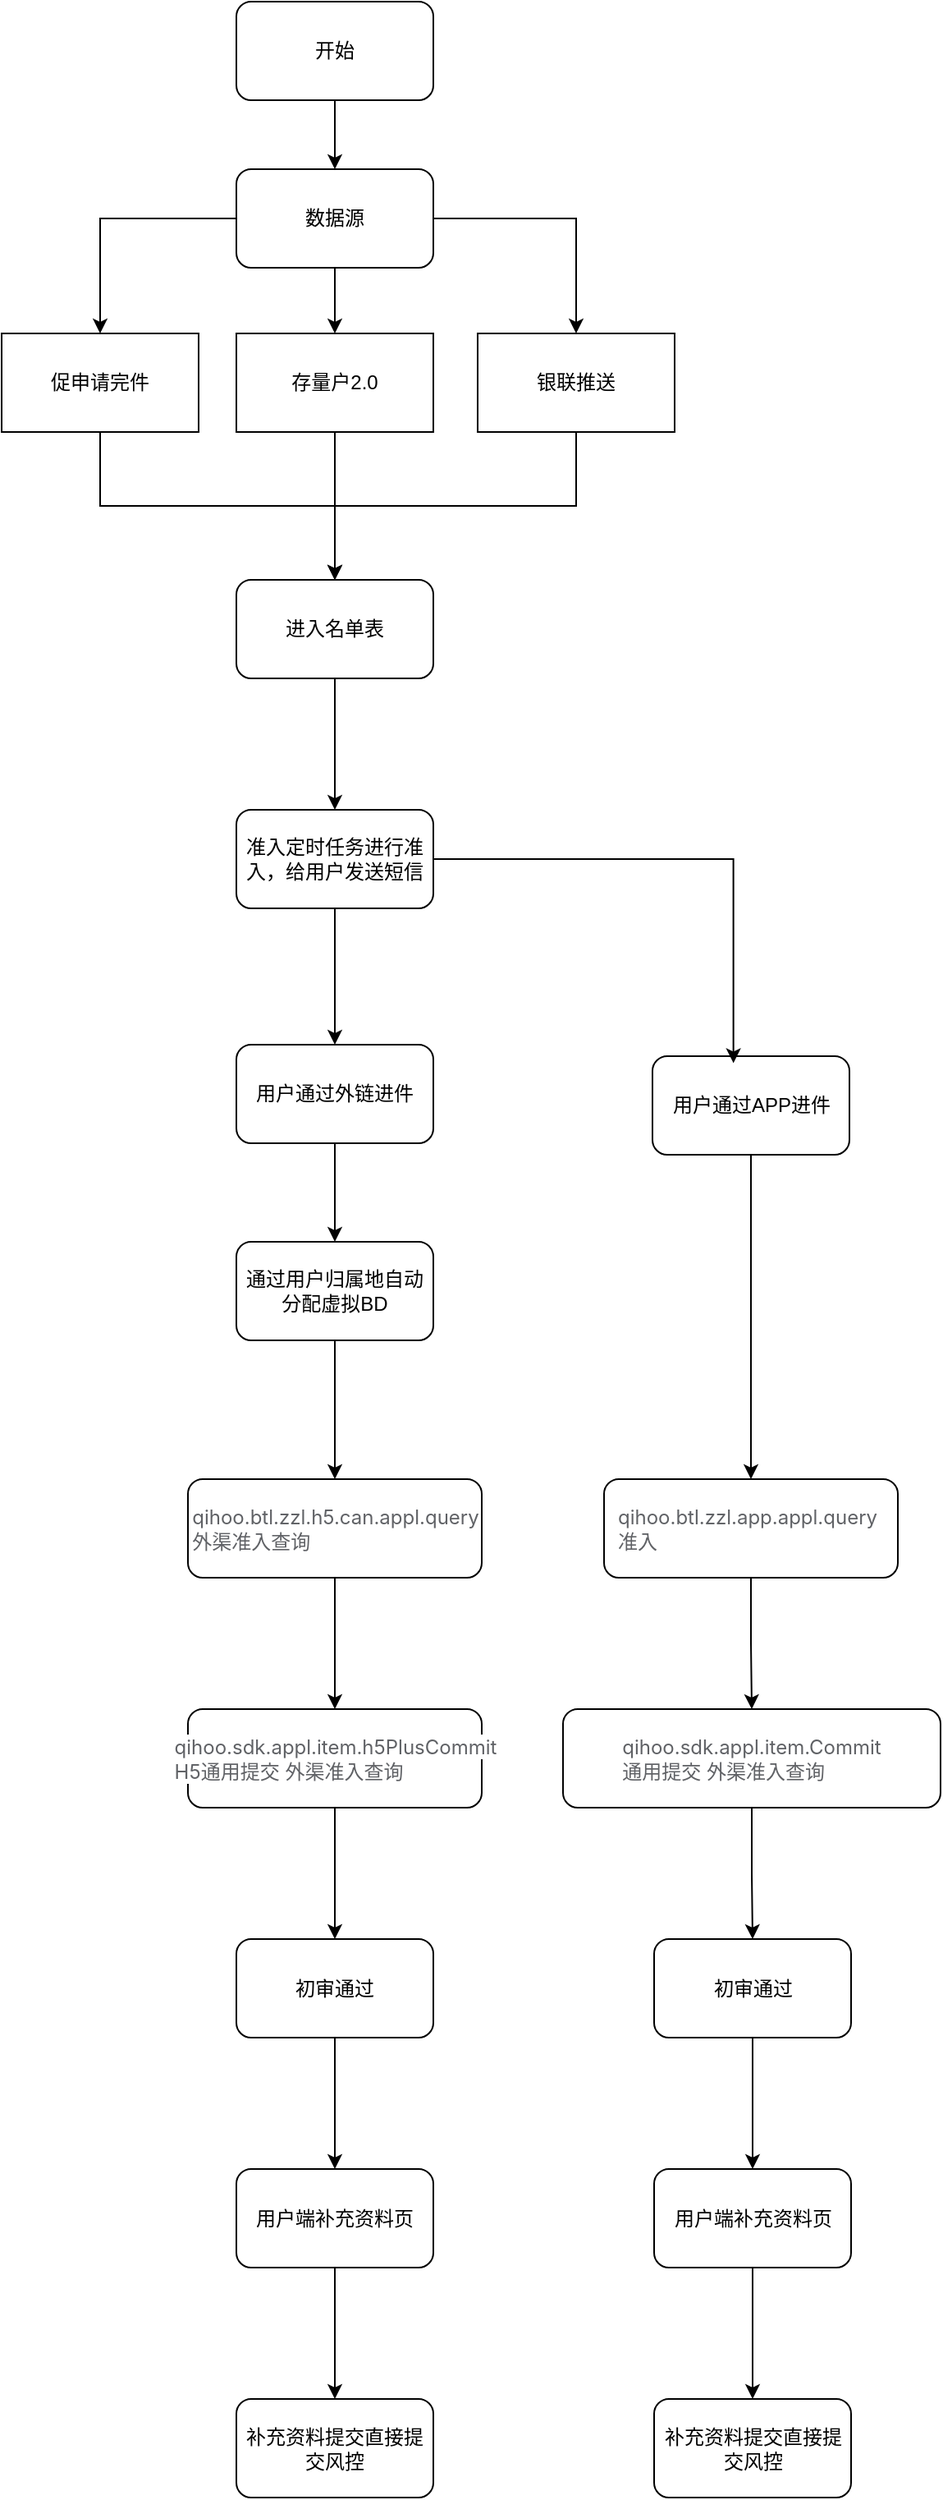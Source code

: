 <mxfile version="24.8.4">
  <diagram name="第 1 页" id="A0777vek0j0JSKXQK9_4">
    <mxGraphModel dx="1318" dy="2015" grid="1" gridSize="10" guides="1" tooltips="1" connect="1" arrows="1" fold="1" page="1" pageScale="1" pageWidth="827" pageHeight="1169" math="0" shadow="0">
      <root>
        <mxCell id="0" />
        <mxCell id="1" parent="0" />
        <mxCell id="Cu_a6kPjpPEJnt5boz2_-23" style="edgeStyle=orthogonalEdgeStyle;rounded=0;orthogonalLoop=1;jettySize=auto;html=1;exitX=0.5;exitY=1;exitDx=0;exitDy=0;entryX=0.5;entryY=0;entryDx=0;entryDy=0;" edge="1" parent="1" source="5QuEPFjCGACMdQFPJvil-6" target="5QuEPFjCGACMdQFPJvil-15">
          <mxGeometry relative="1" as="geometry" />
        </mxCell>
        <mxCell id="5QuEPFjCGACMdQFPJvil-6" value="银联推送" style="rounded=0;whiteSpace=wrap;html=1;" parent="1" vertex="1">
          <mxGeometry x="538" y="130" width="120" height="60" as="geometry" />
        </mxCell>
        <mxCell id="Cu_a6kPjpPEJnt5boz2_-13" value="" style="edgeStyle=orthogonalEdgeStyle;rounded=0;orthogonalLoop=1;jettySize=auto;html=1;" edge="1" parent="1" source="5QuEPFjCGACMdQFPJvil-15" target="Cu_a6kPjpPEJnt5boz2_-12">
          <mxGeometry relative="1" as="geometry" />
        </mxCell>
        <mxCell id="5QuEPFjCGACMdQFPJvil-15" value="进入名单表" style="rounded=1;whiteSpace=wrap;html=1;" parent="1" vertex="1">
          <mxGeometry x="391" y="280" width="120" height="60" as="geometry" />
        </mxCell>
        <mxCell id="5QuEPFjCGACMdQFPJvil-21" value="" style="edgeStyle=orthogonalEdgeStyle;rounded=0;orthogonalLoop=1;jettySize=auto;html=1;" parent="1" source="5QuEPFjCGACMdQFPJvil-19" target="5QuEPFjCGACMdQFPJvil-20" edge="1">
          <mxGeometry relative="1" as="geometry" />
        </mxCell>
        <mxCell id="5QuEPFjCGACMdQFPJvil-19" value="通过用户归属地自动分配虚拟BD" style="rounded=1;whiteSpace=wrap;html=1;" parent="1" vertex="1">
          <mxGeometry x="391" y="683" width="120" height="60" as="geometry" />
        </mxCell>
        <mxCell id="Cu_a6kPjpPEJnt5boz2_-2" value="" style="edgeStyle=orthogonalEdgeStyle;rounded=0;orthogonalLoop=1;jettySize=auto;html=1;" edge="1" parent="1" source="5QuEPFjCGACMdQFPJvil-20" target="Cu_a6kPjpPEJnt5boz2_-1">
          <mxGeometry relative="1" as="geometry" />
        </mxCell>
        <mxCell id="5QuEPFjCGACMdQFPJvil-20" value="&lt;span style=&quot;color: rgb(96, 98, 102); font-family: -apple-system, BlinkMacSystemFont, &amp;quot;Segoe UI&amp;quot;, &amp;quot;PingFang SC&amp;quot;, &amp;quot;Hiragino Sans GB&amp;quot;, &amp;quot;Microsoft YaHei&amp;quot;, &amp;quot;Helvetica Neue&amp;quot;, Helvetica, Arial, sans-serif, &amp;quot;Apple Color Emoji&amp;quot;, &amp;quot;Segoe UI Emoji&amp;quot;, &amp;quot;Segoe UI Symbol&amp;quot;; text-align: left; white-space-collapse: preserve; background-color: rgb(255, 255, 255);&quot;&gt;qihoo.btl.zzl.h5.can.appl.query&lt;/span&gt;&lt;div style=&quot;text-align: left;&quot;&gt;&lt;font face=&quot;-apple-system, BlinkMacSystemFont, Segoe UI, PingFang SC, Hiragino Sans GB, Microsoft YaHei, Helvetica Neue, Helvetica, Arial, sans-serif, Apple Color Emoji, Segoe UI Emoji, Segoe UI Symbol&quot; color=&quot;#606266&quot;&gt;&lt;span style=&quot;white-space-collapse: preserve; background-color: rgb(255, 255, 255);&quot;&gt;外渠准入查询&lt;/span&gt;&lt;/font&gt;&lt;/div&gt;" style="whiteSpace=wrap;html=1;rounded=1;" parent="1" vertex="1">
          <mxGeometry x="361.5" y="827.5" width="179" height="60" as="geometry" />
        </mxCell>
        <mxCell id="Cu_a6kPjpPEJnt5boz2_-4" value="" style="edgeStyle=orthogonalEdgeStyle;rounded=0;orthogonalLoop=1;jettySize=auto;html=1;" edge="1" parent="1" source="Cu_a6kPjpPEJnt5boz2_-1" target="Cu_a6kPjpPEJnt5boz2_-3">
          <mxGeometry relative="1" as="geometry" />
        </mxCell>
        <mxCell id="Cu_a6kPjpPEJnt5boz2_-1" value="&lt;div style=&quot;text-align: left;&quot;&gt;&lt;span style=&quot;color: rgb(96, 98, 102); font-family: -apple-system, BlinkMacSystemFont, &amp;quot;Segoe UI&amp;quot;, &amp;quot;PingFang SC&amp;quot;, &amp;quot;Hiragino Sans GB&amp;quot;, &amp;quot;Microsoft YaHei&amp;quot;, &amp;quot;Helvetica Neue&amp;quot;, Helvetica, Arial, sans-serif, &amp;quot;Apple Color Emoji&amp;quot;, &amp;quot;Segoe UI Emoji&amp;quot;, &amp;quot;Segoe UI Symbol&amp;quot;; white-space-collapse: preserve; background-color: rgb(255, 255, 255);&quot;&gt;qihoo.sdk.appl.item.h5PlusCommit&lt;/span&gt;&lt;/div&gt;&lt;div style=&quot;text-align: left;&quot;&gt;&lt;font face=&quot;-apple-system, BlinkMacSystemFont, Segoe UI, PingFang SC, Hiragino Sans GB, Microsoft YaHei, Helvetica Neue, Helvetica, Arial, sans-serif, Apple Color Emoji, Segoe UI Emoji, Segoe UI Symbol&quot; color=&quot;#606266&quot;&gt;&lt;span style=&quot;white-space-collapse: preserve; background-color: rgb(255, 255, 255);&quot;&gt;&lt;font class=&quot;__Cici__translate__ __Cici_translate_similar_text_content__&quot;&gt;H5通用提交 &lt;font style=&quot;display: inline-block;&quot; class=&quot;__Cici_translate_translated_inject_node__&quot;&gt;&lt;span&gt;外渠准入查询&lt;/span&gt;&lt;/font&gt;&lt;/font&gt;&lt;/span&gt;&lt;/font&gt;&lt;/div&gt;" style="whiteSpace=wrap;html=1;rounded=1;" vertex="1" parent="1">
          <mxGeometry x="361.5" y="967.5" width="179" height="60" as="geometry" />
        </mxCell>
        <mxCell id="Cu_a6kPjpPEJnt5boz2_-6" value="" style="edgeStyle=orthogonalEdgeStyle;rounded=0;orthogonalLoop=1;jettySize=auto;html=1;" edge="1" parent="1" source="Cu_a6kPjpPEJnt5boz2_-3" target="Cu_a6kPjpPEJnt5boz2_-5">
          <mxGeometry relative="1" as="geometry" />
        </mxCell>
        <mxCell id="Cu_a6kPjpPEJnt5boz2_-3" value="初审通过" style="whiteSpace=wrap;html=1;rounded=1;" vertex="1" parent="1">
          <mxGeometry x="391" y="1107.5" width="120" height="60" as="geometry" />
        </mxCell>
        <mxCell id="Cu_a6kPjpPEJnt5boz2_-8" value="" style="edgeStyle=orthogonalEdgeStyle;rounded=0;orthogonalLoop=1;jettySize=auto;html=1;" edge="1" parent="1" source="Cu_a6kPjpPEJnt5boz2_-5" target="Cu_a6kPjpPEJnt5boz2_-7">
          <mxGeometry relative="1" as="geometry" />
        </mxCell>
        <mxCell id="Cu_a6kPjpPEJnt5boz2_-5" value="用户端补充资料页" style="whiteSpace=wrap;html=1;rounded=1;" vertex="1" parent="1">
          <mxGeometry x="391" y="1247.5" width="120" height="60" as="geometry" />
        </mxCell>
        <mxCell id="Cu_a6kPjpPEJnt5boz2_-7" value="补充资料提交直接提交风控" style="whiteSpace=wrap;html=1;rounded=1;" vertex="1" parent="1">
          <mxGeometry x="391" y="1387.5" width="120" height="60" as="geometry" />
        </mxCell>
        <mxCell id="Cu_a6kPjpPEJnt5boz2_-16" value="" style="edgeStyle=orthogonalEdgeStyle;rounded=0;orthogonalLoop=1;jettySize=auto;html=1;" edge="1" parent="1" source="Cu_a6kPjpPEJnt5boz2_-12" target="Cu_a6kPjpPEJnt5boz2_-15">
          <mxGeometry relative="1" as="geometry" />
        </mxCell>
        <mxCell id="Cu_a6kPjpPEJnt5boz2_-12" value="准入定时任务进行准入，给用户发送短信" style="whiteSpace=wrap;html=1;rounded=1;" vertex="1" parent="1">
          <mxGeometry x="391" y="420" width="120" height="60" as="geometry" />
        </mxCell>
        <mxCell id="Cu_a6kPjpPEJnt5boz2_-24" style="edgeStyle=orthogonalEdgeStyle;rounded=0;orthogonalLoop=1;jettySize=auto;html=1;exitX=0.5;exitY=1;exitDx=0;exitDy=0;entryX=0.5;entryY=0;entryDx=0;entryDy=0;" edge="1" parent="1" source="Cu_a6kPjpPEJnt5boz2_-15" target="5QuEPFjCGACMdQFPJvil-19">
          <mxGeometry relative="1" as="geometry" />
        </mxCell>
        <mxCell id="Cu_a6kPjpPEJnt5boz2_-15" value="用户通过外链进件" style="whiteSpace=wrap;html=1;rounded=1;" vertex="1" parent="1">
          <mxGeometry x="391" y="563" width="120" height="60" as="geometry" />
        </mxCell>
        <mxCell id="Cu_a6kPjpPEJnt5boz2_-20" style="edgeStyle=orthogonalEdgeStyle;rounded=0;orthogonalLoop=1;jettySize=auto;html=1;exitX=0.5;exitY=1;exitDx=0;exitDy=0;entryX=0.5;entryY=0;entryDx=0;entryDy=0;" edge="1" parent="1" source="Cu_a6kPjpPEJnt5boz2_-19" target="5QuEPFjCGACMdQFPJvil-15">
          <mxGeometry relative="1" as="geometry" />
        </mxCell>
        <mxCell id="Cu_a6kPjpPEJnt5boz2_-19" value="存量户2.0" style="rounded=0;whiteSpace=wrap;html=1;" vertex="1" parent="1">
          <mxGeometry x="391" y="130" width="120" height="60" as="geometry" />
        </mxCell>
        <mxCell id="Cu_a6kPjpPEJnt5boz2_-22" style="edgeStyle=orthogonalEdgeStyle;rounded=0;orthogonalLoop=1;jettySize=auto;html=1;exitX=0.5;exitY=1;exitDx=0;exitDy=0;entryX=0.5;entryY=0;entryDx=0;entryDy=0;" edge="1" parent="1" source="Cu_a6kPjpPEJnt5boz2_-21" target="5QuEPFjCGACMdQFPJvil-15">
          <mxGeometry relative="1" as="geometry" />
        </mxCell>
        <mxCell id="Cu_a6kPjpPEJnt5boz2_-21" value="促申请完件" style="rounded=0;whiteSpace=wrap;html=1;" vertex="1" parent="1">
          <mxGeometry x="248" y="130" width="120" height="60" as="geometry" />
        </mxCell>
        <mxCell id="Cu_a6kPjpPEJnt5boz2_-28" value="" style="edgeStyle=orthogonalEdgeStyle;rounded=0;orthogonalLoop=1;jettySize=auto;html=1;" edge="1" parent="1" source="Cu_a6kPjpPEJnt5boz2_-25" target="Cu_a6kPjpPEJnt5boz2_-27">
          <mxGeometry relative="1" as="geometry" />
        </mxCell>
        <mxCell id="Cu_a6kPjpPEJnt5boz2_-25" value="开始" style="rounded=1;whiteSpace=wrap;html=1;" vertex="1" parent="1">
          <mxGeometry x="391" y="-72" width="120" height="60" as="geometry" />
        </mxCell>
        <mxCell id="Cu_a6kPjpPEJnt5boz2_-29" style="edgeStyle=orthogonalEdgeStyle;rounded=0;orthogonalLoop=1;jettySize=auto;html=1;exitX=0.5;exitY=1;exitDx=0;exitDy=0;entryX=0.5;entryY=0;entryDx=0;entryDy=0;" edge="1" parent="1" source="Cu_a6kPjpPEJnt5boz2_-27" target="Cu_a6kPjpPEJnt5boz2_-19">
          <mxGeometry relative="1" as="geometry" />
        </mxCell>
        <mxCell id="Cu_a6kPjpPEJnt5boz2_-30" style="edgeStyle=orthogonalEdgeStyle;rounded=0;orthogonalLoop=1;jettySize=auto;html=1;exitX=0;exitY=0.5;exitDx=0;exitDy=0;entryX=0.5;entryY=0;entryDx=0;entryDy=0;" edge="1" parent="1" source="Cu_a6kPjpPEJnt5boz2_-27" target="Cu_a6kPjpPEJnt5boz2_-21">
          <mxGeometry relative="1" as="geometry" />
        </mxCell>
        <mxCell id="Cu_a6kPjpPEJnt5boz2_-31" style="edgeStyle=orthogonalEdgeStyle;rounded=0;orthogonalLoop=1;jettySize=auto;html=1;exitX=1;exitY=0.5;exitDx=0;exitDy=0;entryX=0.5;entryY=0;entryDx=0;entryDy=0;" edge="1" parent="1" source="Cu_a6kPjpPEJnt5boz2_-27" target="5QuEPFjCGACMdQFPJvil-6">
          <mxGeometry relative="1" as="geometry" />
        </mxCell>
        <mxCell id="Cu_a6kPjpPEJnt5boz2_-27" value="数据源" style="whiteSpace=wrap;html=1;rounded=1;" vertex="1" parent="1">
          <mxGeometry x="391" y="30" width="120" height="60" as="geometry" />
        </mxCell>
        <mxCell id="Cu_a6kPjpPEJnt5boz2_-34" style="edgeStyle=orthogonalEdgeStyle;rounded=0;orthogonalLoop=1;jettySize=auto;html=1;exitX=0.5;exitY=1;exitDx=0;exitDy=0;" edge="1" parent="1" source="Cu_a6kPjpPEJnt5boz2_-32" target="Cu_a6kPjpPEJnt5boz2_-33">
          <mxGeometry relative="1" as="geometry" />
        </mxCell>
        <mxCell id="Cu_a6kPjpPEJnt5boz2_-32" value="用户通过APP进件" style="whiteSpace=wrap;html=1;rounded=1;" vertex="1" parent="1">
          <mxGeometry x="644.5" y="570" width="120" height="60" as="geometry" />
        </mxCell>
        <mxCell id="Cu_a6kPjpPEJnt5boz2_-43" style="edgeStyle=orthogonalEdgeStyle;rounded=0;orthogonalLoop=1;jettySize=auto;html=1;exitX=0.5;exitY=1;exitDx=0;exitDy=0;" edge="1" parent="1" source="Cu_a6kPjpPEJnt5boz2_-33" target="Cu_a6kPjpPEJnt5boz2_-37">
          <mxGeometry relative="1" as="geometry" />
        </mxCell>
        <mxCell id="Cu_a6kPjpPEJnt5boz2_-33" value="&lt;div style=&quot;text-align: left;&quot;&gt;&lt;font face=&quot;-apple-system, BlinkMacSystemFont, Segoe UI, PingFang SC, Hiragino Sans GB, Microsoft YaHei, Helvetica Neue, Helvetica, Arial, sans-serif, Apple Color Emoji, Segoe UI Emoji, Segoe UI Symbol&quot; color=&quot;#606266&quot;&gt;&lt;span style=&quot;background-color: rgb(255, 255, 255);&quot;&gt;&lt;span style=&quot;white-space-collapse: preserve;&quot;&gt;qihoo.btl.zzl.app.appl.query&#x9;&lt;/span&gt;&lt;/span&gt;&lt;/font&gt;&lt;/div&gt;&lt;div style=&quot;text-align: left;&quot;&gt;&lt;font face=&quot;-apple-system, BlinkMacSystemFont, Segoe UI, PingFang SC, Hiragino Sans GB, Microsoft YaHei, Helvetica Neue, Helvetica, Arial, sans-serif, Apple Color Emoji, Segoe UI Emoji, Segoe UI Symbol&quot; color=&quot;#606266&quot;&gt;&lt;span style=&quot;background-color: rgb(255, 255, 255);&quot;&gt;&lt;span style=&quot;white-space-collapse: preserve;&quot;&gt;准入&lt;/span&gt;&lt;/span&gt;&lt;/font&gt;&lt;/div&gt;" style="whiteSpace=wrap;html=1;rounded=1;" vertex="1" parent="1">
          <mxGeometry x="615" y="827.5" width="179" height="60" as="geometry" />
        </mxCell>
        <mxCell id="Cu_a6kPjpPEJnt5boz2_-36" value="" style="edgeStyle=orthogonalEdgeStyle;rounded=0;orthogonalLoop=1;jettySize=auto;html=1;" edge="1" parent="1" source="Cu_a6kPjpPEJnt5boz2_-37" target="Cu_a6kPjpPEJnt5boz2_-39">
          <mxGeometry relative="1" as="geometry" />
        </mxCell>
        <mxCell id="Cu_a6kPjpPEJnt5boz2_-37" value="&lt;div style=&quot;text-align: left;&quot;&gt;&lt;span style=&quot;color: rgb(96, 98, 102); font-family: -apple-system, BlinkMacSystemFont, &amp;quot;Segoe UI&amp;quot;, &amp;quot;PingFang SC&amp;quot;, &amp;quot;Hiragino Sans GB&amp;quot;, &amp;quot;Microsoft YaHei&amp;quot;, &amp;quot;Helvetica Neue&amp;quot;, Helvetica, Arial, sans-serif, &amp;quot;Apple Color Emoji&amp;quot;, &amp;quot;Segoe UI Emoji&amp;quot;, &amp;quot;Segoe UI Symbol&amp;quot;; white-space-collapse: preserve; background-color: rgb(255, 255, 255);&quot;&gt;qihoo.sdk.appl.item.&lt;/span&gt;&lt;span style=&quot;background-color: rgb(255, 255, 255); color: rgb(96, 98, 102); font-family: -apple-system, BlinkMacSystemFont, &amp;quot;Segoe UI&amp;quot;, &amp;quot;PingFang SC&amp;quot;, &amp;quot;Hiragino Sans GB&amp;quot;, &amp;quot;Microsoft YaHei&amp;quot;, &amp;quot;Helvetica Neue&amp;quot;, Helvetica, Arial, sans-serif, &amp;quot;Apple Color Emoji&amp;quot;, &amp;quot;Segoe UI Emoji&amp;quot;, &amp;quot;Segoe UI Symbol&amp;quot;; white-space-collapse: preserve;&quot;&gt;Commit&lt;/span&gt;&lt;/div&gt;&lt;div style=&quot;text-align: left;&quot;&gt;&lt;font face=&quot;-apple-system, BlinkMacSystemFont, Segoe UI, PingFang SC, Hiragino Sans GB, Microsoft YaHei, Helvetica Neue, Helvetica, Arial, sans-serif, Apple Color Emoji, Segoe UI Emoji, Segoe UI Symbol&quot; color=&quot;#606266&quot;&gt;&lt;span style=&quot;white-space-collapse: preserve; background-color: rgb(255, 255, 255);&quot;&gt;&lt;font class=&quot;__Cici__translate__ __Cici_translate_similar_text_content__&quot;&gt;通用提交 &lt;font style=&quot;display: inline-block;&quot; class=&quot;__Cici_translate_translated_inject_node__&quot;&gt;&lt;span&gt;外渠准入查询&lt;/span&gt;&lt;/font&gt;&lt;/font&gt;&lt;/span&gt;&lt;/font&gt;&lt;/div&gt;" style="whiteSpace=wrap;html=1;rounded=1;" vertex="1" parent="1">
          <mxGeometry x="590" y="967.5" width="230" height="60" as="geometry" />
        </mxCell>
        <mxCell id="Cu_a6kPjpPEJnt5boz2_-38" value="" style="edgeStyle=orthogonalEdgeStyle;rounded=0;orthogonalLoop=1;jettySize=auto;html=1;" edge="1" parent="1" source="Cu_a6kPjpPEJnt5boz2_-39" target="Cu_a6kPjpPEJnt5boz2_-41">
          <mxGeometry relative="1" as="geometry" />
        </mxCell>
        <mxCell id="Cu_a6kPjpPEJnt5boz2_-39" value="初审通过" style="whiteSpace=wrap;html=1;rounded=1;" vertex="1" parent="1">
          <mxGeometry x="645.5" y="1107.5" width="120" height="60" as="geometry" />
        </mxCell>
        <mxCell id="Cu_a6kPjpPEJnt5boz2_-40" value="" style="edgeStyle=orthogonalEdgeStyle;rounded=0;orthogonalLoop=1;jettySize=auto;html=1;" edge="1" parent="1" source="Cu_a6kPjpPEJnt5boz2_-41" target="Cu_a6kPjpPEJnt5boz2_-42">
          <mxGeometry relative="1" as="geometry" />
        </mxCell>
        <mxCell id="Cu_a6kPjpPEJnt5boz2_-41" value="用户端补充资料页" style="whiteSpace=wrap;html=1;rounded=1;" vertex="1" parent="1">
          <mxGeometry x="645.5" y="1247.5" width="120" height="60" as="geometry" />
        </mxCell>
        <mxCell id="Cu_a6kPjpPEJnt5boz2_-42" value="补充资料提交直接提交风控" style="whiteSpace=wrap;html=1;rounded=1;" vertex="1" parent="1">
          <mxGeometry x="645.5" y="1387.5" width="120" height="60" as="geometry" />
        </mxCell>
        <mxCell id="Cu_a6kPjpPEJnt5boz2_-44" style="edgeStyle=orthogonalEdgeStyle;rounded=0;orthogonalLoop=1;jettySize=auto;html=1;exitX=1;exitY=0.5;exitDx=0;exitDy=0;entryX=0.411;entryY=0.07;entryDx=0;entryDy=0;entryPerimeter=0;" edge="1" parent="1" source="Cu_a6kPjpPEJnt5boz2_-12" target="Cu_a6kPjpPEJnt5boz2_-32">
          <mxGeometry relative="1" as="geometry" />
        </mxCell>
      </root>
    </mxGraphModel>
  </diagram>
</mxfile>
